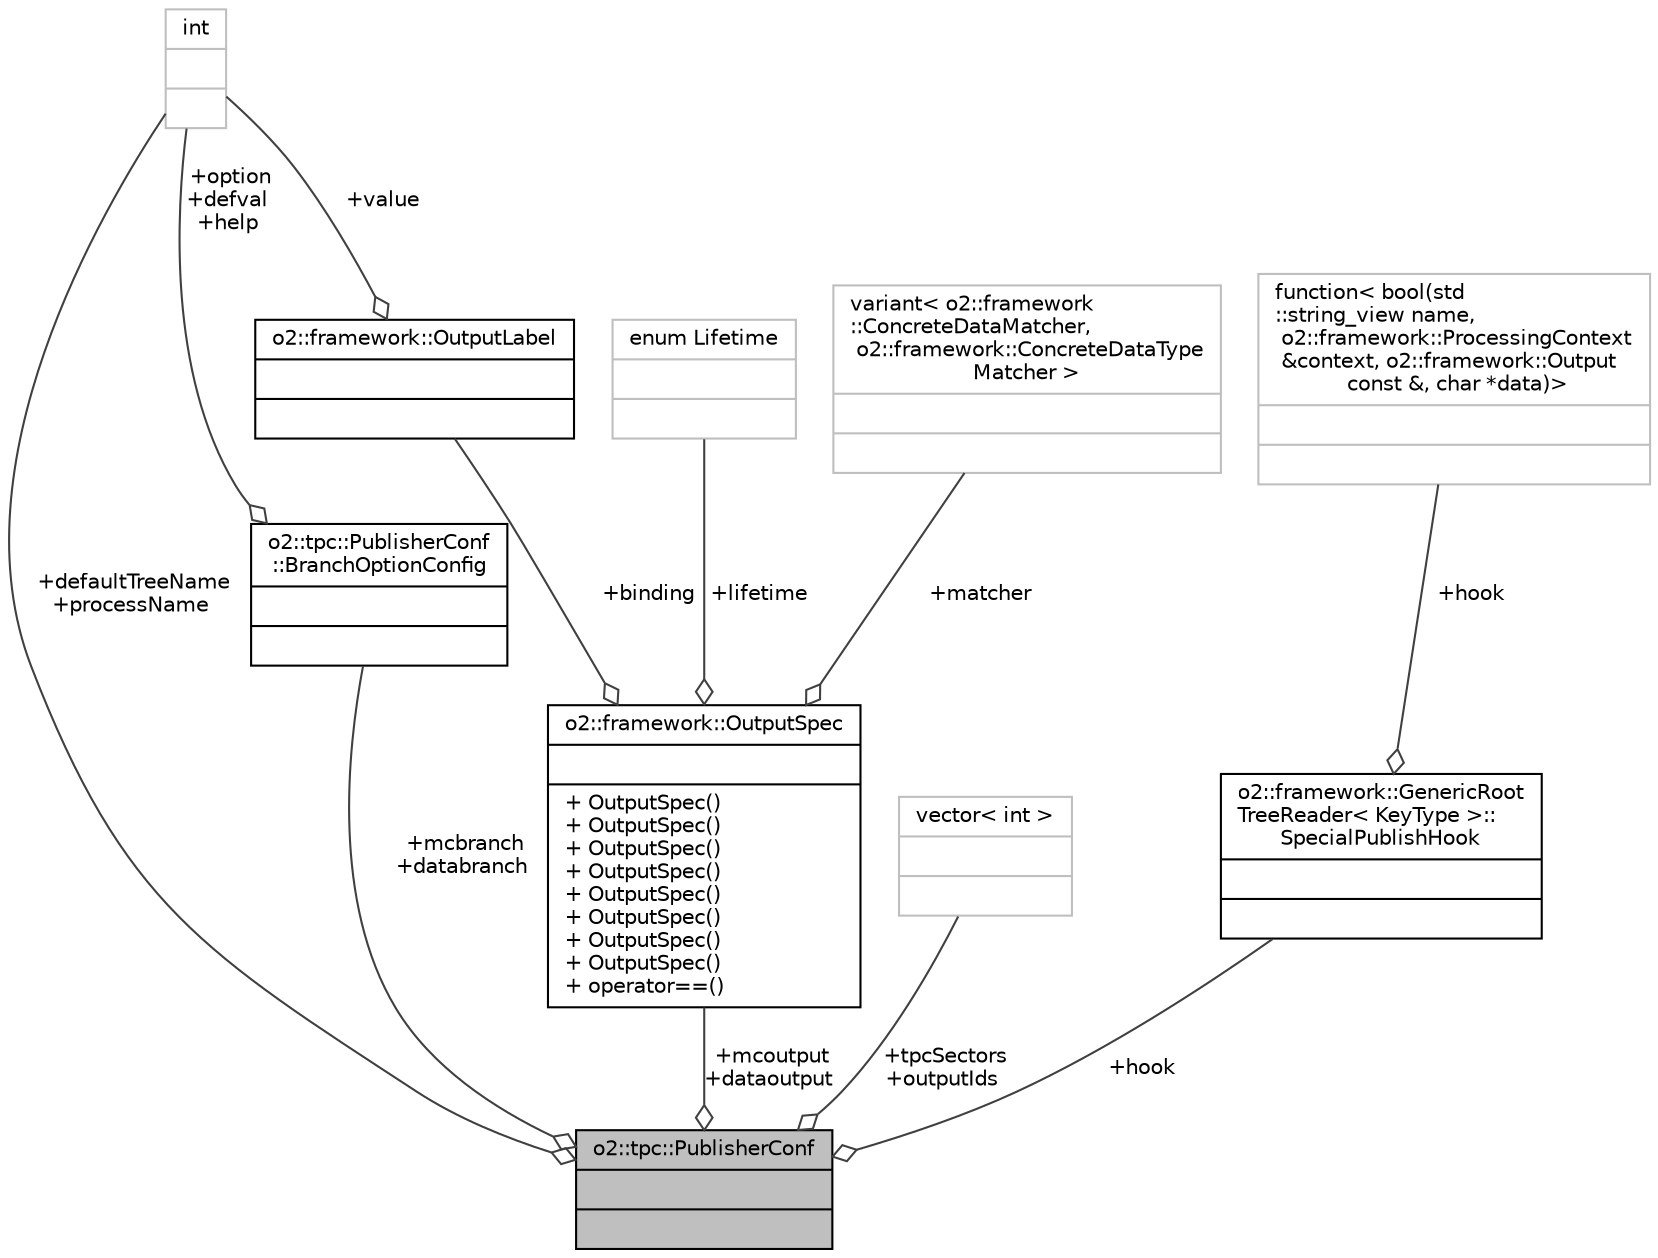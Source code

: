 digraph "o2::tpc::PublisherConf"
{
 // INTERACTIVE_SVG=YES
  bgcolor="transparent";
  edge [fontname="Helvetica",fontsize="10",labelfontname="Helvetica",labelfontsize="10"];
  node [fontname="Helvetica",fontsize="10",shape=record];
  Node1 [label="{o2::tpc::PublisherConf\n||}",height=0.2,width=0.4,color="black", fillcolor="grey75", style="filled", fontcolor="black"];
  Node2 -> Node1 [color="grey25",fontsize="10",style="solid",label=" +mcbranch\n+databranch" ,arrowhead="odiamond",fontname="Helvetica"];
  Node2 [label="{o2::tpc::PublisherConf\l::BranchOptionConfig\n||}",height=0.2,width=0.4,color="black",URL="$df/d24/structo2_1_1tpc_1_1PublisherConf_1_1BranchOptionConfig.html"];
  Node3 -> Node2 [color="grey25",fontsize="10",style="solid",label=" +option\n+defval\n+help" ,arrowhead="odiamond",fontname="Helvetica"];
  Node3 [label="{int\n||}",height=0.2,width=0.4,color="grey75"];
  Node4 -> Node1 [color="grey25",fontsize="10",style="solid",label=" +tpcSectors\n+outputIds" ,arrowhead="odiamond",fontname="Helvetica"];
  Node4 [label="{vector\< int \>\n||}",height=0.2,width=0.4,color="grey75"];
  Node5 -> Node1 [color="grey25",fontsize="10",style="solid",label=" +mcoutput\n+dataoutput" ,arrowhead="odiamond",fontname="Helvetica"];
  Node5 [label="{o2::framework::OutputSpec\n||+ OutputSpec()\l+ OutputSpec()\l+ OutputSpec()\l+ OutputSpec()\l+ OutputSpec()\l+ OutputSpec()\l+ OutputSpec()\l+ OutputSpec()\l+ operator==()\l}",height=0.2,width=0.4,color="black",URL="$d8/dc3/structo2_1_1framework_1_1OutputSpec.html"];
  Node6 -> Node5 [color="grey25",fontsize="10",style="solid",label=" +lifetime" ,arrowhead="odiamond",fontname="Helvetica"];
  Node6 [label="{enum Lifetime\n||}",height=0.2,width=0.4,color="grey75"];
  Node7 -> Node5 [color="grey25",fontsize="10",style="solid",label=" +binding" ,arrowhead="odiamond",fontname="Helvetica"];
  Node7 [label="{o2::framework::OutputLabel\n||}",height=0.2,width=0.4,color="black",URL="$de/d1b/structo2_1_1framework_1_1OutputLabel.html"];
  Node3 -> Node7 [color="grey25",fontsize="10",style="solid",label=" +value" ,arrowhead="odiamond",fontname="Helvetica"];
  Node8 -> Node5 [color="grey25",fontsize="10",style="solid",label=" +matcher" ,arrowhead="odiamond",fontname="Helvetica"];
  Node8 [label="{variant\< o2::framework\l::ConcreteDataMatcher,\l o2::framework::ConcreteDataType\lMatcher \>\n||}",height=0.2,width=0.4,color="grey75"];
  Node3 -> Node1 [color="grey25",fontsize="10",style="solid",label=" +defaultTreeName\n+processName" ,arrowhead="odiamond",fontname="Helvetica"];
  Node9 -> Node1 [color="grey25",fontsize="10",style="solid",label=" +hook" ,arrowhead="odiamond",fontname="Helvetica"];
  Node9 [label="{o2::framework::GenericRoot\lTreeReader\< KeyType \>::\lSpecialPublishHook\n||}",height=0.2,width=0.4,color="black",URL="$d4/d82/structo2_1_1framework_1_1GenericRootTreeReader_1_1SpecialPublishHook.html"];
  Node10 -> Node9 [color="grey25",fontsize="10",style="solid",label=" +hook" ,arrowhead="odiamond",fontname="Helvetica"];
  Node10 [label="{function\< bool(std\l::string_view name,\l o2::framework::ProcessingContext\l &context, o2::framework::Output\l const &, char *data)\>\n||}",height=0.2,width=0.4,color="grey75"];
}
